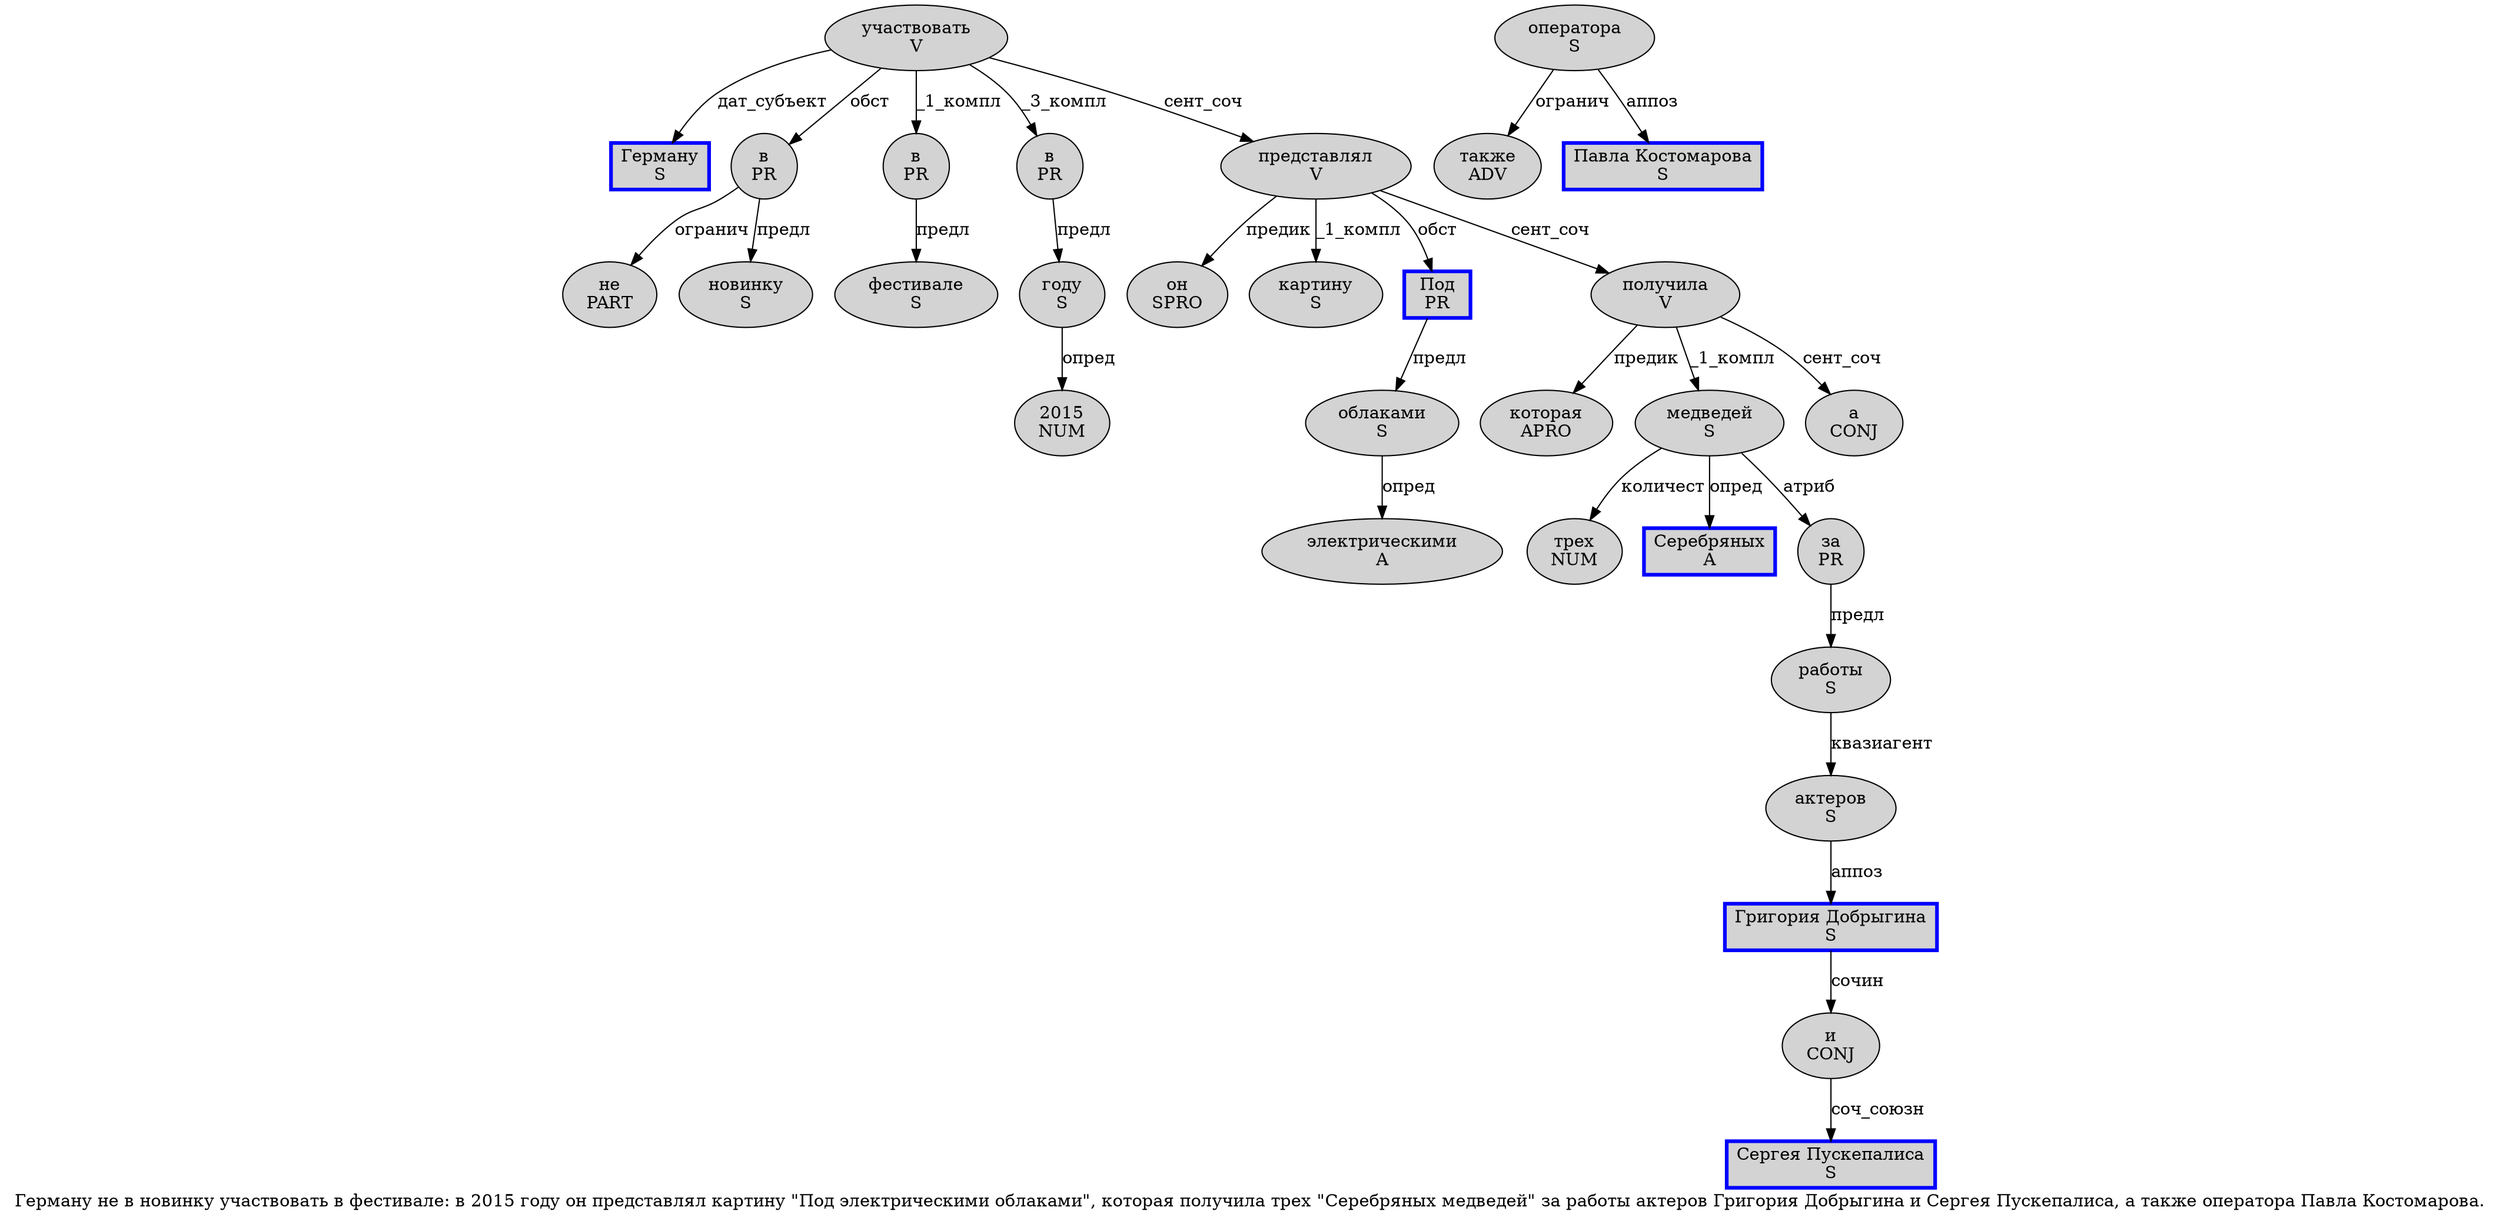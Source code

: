 digraph SENTENCE_1497 {
	graph [label="Герману не в новинку участвовать в фестивале: в 2015 году он представлял картину \"Под электрическими облаками\", которая получила трех \"Серебряных медведей\" за работы актеров Григория Добрыгина и Сергея Пускепалиса, а также оператора Павла Костомарова."]
	node [style=filled]
		0 [label="Герману
S" color=blue fillcolor=lightgray penwidth=3 shape=box]
		1 [label="не
PART" color="" fillcolor=lightgray penwidth=1 shape=ellipse]
		2 [label="в
PR" color="" fillcolor=lightgray penwidth=1 shape=ellipse]
		3 [label="новинку
S" color="" fillcolor=lightgray penwidth=1 shape=ellipse]
		4 [label="участвовать
V" color="" fillcolor=lightgray penwidth=1 shape=ellipse]
		5 [label="в
PR" color="" fillcolor=lightgray penwidth=1 shape=ellipse]
		6 [label="фестивале
S" color="" fillcolor=lightgray penwidth=1 shape=ellipse]
		8 [label="в
PR" color="" fillcolor=lightgray penwidth=1 shape=ellipse]
		9 [label="2015
NUM" color="" fillcolor=lightgray penwidth=1 shape=ellipse]
		10 [label="году
S" color="" fillcolor=lightgray penwidth=1 shape=ellipse]
		11 [label="он
SPRO" color="" fillcolor=lightgray penwidth=1 shape=ellipse]
		12 [label="представлял
V" color="" fillcolor=lightgray penwidth=1 shape=ellipse]
		13 [label="картину
S" color="" fillcolor=lightgray penwidth=1 shape=ellipse]
		15 [label="Под
PR" color=blue fillcolor=lightgray penwidth=3 shape=box]
		16 [label="электрическими
A" color="" fillcolor=lightgray penwidth=1 shape=ellipse]
		17 [label="облаками
S" color="" fillcolor=lightgray penwidth=1 shape=ellipse]
		20 [label="которая
APRO" color="" fillcolor=lightgray penwidth=1 shape=ellipse]
		21 [label="получила
V" color="" fillcolor=lightgray penwidth=1 shape=ellipse]
		22 [label="трех
NUM" color="" fillcolor=lightgray penwidth=1 shape=ellipse]
		24 [label="Серебряных
A" color=blue fillcolor=lightgray penwidth=3 shape=box]
		25 [label="медведей
S" color="" fillcolor=lightgray penwidth=1 shape=ellipse]
		27 [label="за
PR" color="" fillcolor=lightgray penwidth=1 shape=ellipse]
		28 [label="работы
S" color="" fillcolor=lightgray penwidth=1 shape=ellipse]
		29 [label="актеров
S" color="" fillcolor=lightgray penwidth=1 shape=ellipse]
		30 [label="Григория Добрыгина
S" color=blue fillcolor=lightgray penwidth=3 shape=box]
		31 [label="и
CONJ" color="" fillcolor=lightgray penwidth=1 shape=ellipse]
		32 [label="Сергея Пускепалиса
S" color=blue fillcolor=lightgray penwidth=3 shape=box]
		34 [label="а
CONJ" color="" fillcolor=lightgray penwidth=1 shape=ellipse]
		35 [label="также
ADV" color="" fillcolor=lightgray penwidth=1 shape=ellipse]
		36 [label="оператора
S" color="" fillcolor=lightgray penwidth=1 shape=ellipse]
		37 [label="Павла Костомарова
S" color=blue fillcolor=lightgray penwidth=3 shape=box]
			17 -> 16 [label="опред"]
			10 -> 9 [label="опред"]
			4 -> 0 [label="дат_субъект"]
			4 -> 2 [label="обст"]
			4 -> 5 [label="_1_компл"]
			4 -> 8 [label="_3_компл"]
			4 -> 12 [label="сент_соч"]
			5 -> 6 [label="предл"]
			8 -> 10 [label="предл"]
			36 -> 35 [label="огранич"]
			36 -> 37 [label="аппоз"]
			25 -> 22 [label="количест"]
			25 -> 24 [label="опред"]
			25 -> 27 [label="атриб"]
			28 -> 29 [label="квазиагент"]
			31 -> 32 [label="соч_союзн"]
			27 -> 28 [label="предл"]
			12 -> 11 [label="предик"]
			12 -> 13 [label="_1_компл"]
			12 -> 15 [label="обст"]
			12 -> 21 [label="сент_соч"]
			30 -> 31 [label="сочин"]
			2 -> 1 [label="огранич"]
			2 -> 3 [label="предл"]
			21 -> 20 [label="предик"]
			21 -> 25 [label="_1_компл"]
			21 -> 34 [label="сент_соч"]
			15 -> 17 [label="предл"]
			29 -> 30 [label="аппоз"]
}